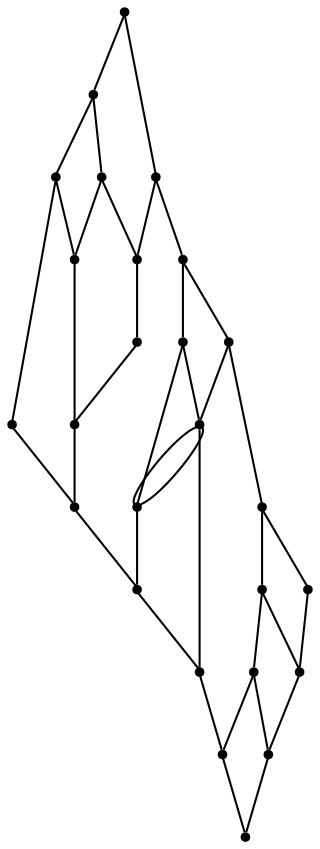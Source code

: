 graph {
  node [shape=point,comment="{\"directed\":false,\"doi\":\"10.1007/978-3-030-04414-5_35\",\"figure\":\"4 (1)\"}"]

  v0 [pos="1403.889188829887,321.7484610181027"]
  v1 [pos="1403.8933856654548,339.35918464267877"]
  v2 [pos="1403.8933856654548,378.2567604418466"]
  v3 [pos="1215.0591856403948,284.9263857356531"]
  v4 [pos="1266.2631231074542,322.4359705642657"]
  v5 [pos="1215.0591856403948,322.5611110365972"]
  v6 [pos="1403.8891888298872,221.01266994619198"]
  v7 [pos="1403.889188829887,257.83067561978527"]
  v8 [pos="1403.8891888298872,284.9263857356531"]
  v9 [pos="1355.7065914413254,257.96827926923925"]
  v10 [pos="1355.7065914413254,221.01266994619198"]
  v11 [pos="1316.6378676077334,258.6473952471361"]
  v12 [pos="1316.6378676077334,221.01266994619198"]
  v13 [pos="1168.1767170400844,359.80820609397773"]
  v14 [pos="1168.1767170400844,339.35918464267877"]
  v15 [pos="1168.0996478778347,378.2567604418466"]
  v16 [pos="1090.0403185817927,359.80820609397773"]
  v17 [pos="1090.0403185817927,339.35918464267877"]
  v18 [pos="1089.962200210651,378.2567604418466"]
  v19 [pos="1010.6026467437313,221.01266994619198"]
  v20 [pos="1010.6026467437313,257.83067561978527"]
  v21 [pos="1129.1090424153847,339.35918464267877"]
  v22 [pos="1010.6015975348392,339.35918464267877"]
  v23 [pos="1010.6015975348392,284.9263857356531"]
  v24 [pos="1010.6015975348392,321.7484610181027"]
  v25 [pos="1010.6015975348392,378.2567604418466"]

  v25 -- v18 [id="-2",pos="1010.6015975348392,378.2567604418466 1089.962200210651,378.2567604418466 1089.962200210651,378.2567604418466 1089.962200210651,378.2567604418466"]
  v24 -- v5 [id="-3",pos="1010.6015975348392,321.7484610181027 1215.0591856403948,322.5611110365972 1215.0591856403948,322.5611110365972 1215.0591856403948,322.5611110365972"]
  v5 -- v4 [id="-4",pos="1215.0591856403948,322.5611110365972 1266.2631231074542,322.4359705642657 1266.2631231074542,322.4359705642657 1266.2631231074542,322.4359705642657"]
  v4 -- v0 [id="-5",pos="1266.2631231074542,322.4359705642657 1403.889188829887,321.7484610181027 1403.889188829887,321.7484610181027 1403.889188829887,321.7484610181027"]
  v23 -- v3 [id="-6",pos="1010.6015975348392,284.9263857356531 1215.0591856403948,284.9263857356531 1215.0591856403948,284.9263857356531 1215.0591856403948,284.9263857356531"]
  v3 -- v8 [id="-7",pos="1215.0591856403948,284.9263857356531 1403.8891888298872,284.9263857356531 1403.8891888298872,284.9263857356531 1403.8891888298872,284.9263857356531"]
  v25 -- v22 [id="-9",pos="1010.6015975348392,378.2567604418466 1010.6015975348392,339.35918464267877 1010.6015975348392,339.35918464267877 1010.6015975348392,339.35918464267877"]
  v22 -- v24 [id="-10",pos="1010.6015975348392,339.35918464267877 1010.6015975348392,321.7484610181027 1010.6015975348392,321.7484610181027 1010.6015975348392,321.7484610181027"]
  v24 -- v23 [id="-11",pos="1010.6015975348392,321.7484610181027 1010.6015975348392,284.9263857356531 1010.6015975348392,284.9263857356531 1010.6015975348392,284.9263857356531"]
  v23 -- v20 [id="-12",pos="1010.6015975348392,284.9263857356531 1010.6026467437313,257.83067561978527 1010.6026467437313,257.83067561978527 1010.6026467437313,257.83067561978527"]
  v20 -- v19 [id="-13",pos="1010.6026467437313,257.83067561978527 1010.6026467437313,221.01266994619198 1010.6026467437313,221.01266994619198 1010.6026467437313,221.01266994619198"]
  v22 -- v17 [id="-15",pos="1010.6015975348392,339.35918464267877 1090.0403185817927,339.35918464267877 1090.0403185817927,339.35918464267877 1090.0403185817927,339.35918464267877"]
  v17 -- v21 [id="-16",pos="1090.0403185817927,339.35918464267877 1129.1090424153847,339.35918464267877 1129.1090424153847,339.35918464267877 1129.1090424153847,339.35918464267877"]
  v21 -- v14 [id="-17",pos="1129.1090424153847,339.35918464267877 1168.1767170400844,339.35918464267877 1168.1767170400844,339.35918464267877 1168.1767170400844,339.35918464267877"]
  v14 -- v1 [id="-18",pos="1168.1767170400844,339.35918464267877 1403.8933856654548,339.35918464267877 1403.8933856654548,339.35918464267877 1403.8933856654548,339.35918464267877"]
  v20 -- v11 [id="-19",pos="1010.6026467437313,257.83067561978527 1316.6378676077334,258.6473952471361 1316.6378676077334,258.6473952471361 1316.6378676077334,258.6473952471361"]
  v11 -- v9 [id="-20",pos="1316.6378676077334,258.6473952471361 1355.7065914413254,257.96827926923925 1355.7065914413254,257.96827926923925 1355.7065914413254,257.96827926923925"]
  v9 -- v7 [id="-21",pos="1355.7065914413254,257.96827926923925 1403.889188829887,257.83067561978527 1403.889188829887,257.83067561978527 1403.889188829887,257.83067561978527"]
  v19 -- v12 [id="-22",pos="1010.6026467437313,221.01266994619198 1316.6378676077334,221.01266994619198 1316.6378676077334,221.01266994619198 1316.6378676077334,221.01266994619198"]
  v12 -- v10 [id="-23",pos="1316.6378676077334,221.01266994619198 1355.7065914413254,221.01266994619198 1355.7065914413254,221.01266994619198 1355.7065914413254,221.01266994619198"]
  v10 -- v6 [id="-24",pos="1355.7065914413254,221.01266994619198 1403.8891888298872,221.01266994619198 1403.8891888298872,221.01266994619198 1403.8891888298872,221.01266994619198"]
  v3 -- v4 [id="-29",pos="1215.0591856403948,284.9263857356531 1440.896121808042,414.7621692851646 1440.896121808042,414.7621692851646 1440.896121808042,414.7621692851646 1438.8124565369171,418.3710380106842 1438.8124565369171,418.3710380106842 1438.8124565369171,418.3710380106842 1266.2631231074542,322.4359705642657 1266.2631231074542,322.4359705642657 1266.2631231074542,322.4359705642657"]
  v16 -- v13 [id="-31",pos="1090.0403185817927,359.80820609397773 1168.1767170400844,359.80820609397773 1168.1767170400844,359.80820609397773 1168.1767170400844,359.80820609397773"]
  v18 -- v15 [id="-33",pos="1089.962200210651,378.2567604418466 1168.0996478778347,378.2567604418466 1168.0996478778347,378.2567604418466 1168.0996478778347,378.2567604418466"]
  v15 -- v2 [id="-34",pos="1168.0996478778347,378.2567604418466 1403.8933856654548,378.2567604418466 1403.8933856654548,378.2567604418466 1403.8933856654548,378.2567604418466"]
  v18 -- v16 [id="-36",pos="1089.962200210651,378.2567604418466 1090.0403185817927,359.80820609397773 1090.0403185817927,359.80820609397773 1090.0403185817927,359.80820609397773"]
  v13 -- v14 [id="-37",pos="1168.1767170400844,359.80820609397773 1168.1767170400844,339.35918464267877 1168.1767170400844,339.35918464267877 1168.1767170400844,339.35918464267877"]
  v4 -- v3 [id="-39",pos="1266.2631231074542,322.4359705642657 1215.0591856403948,284.9263857356531 1215.0591856403948,284.9263857356531 1215.0591856403948,284.9263857356531"]
  v16 -- v17 [id="-40",pos="1090.0403185817927,359.80820609397773 1090.0403185817927,339.35918464267877 1090.0403185817927,339.35918464267877 1090.0403185817927,339.35918464267877"]
  v5 -- v3 [id="-41",pos="1215.0591856403948,322.5611110365972 1215.0591856403948,284.9263857356531 1215.0591856403948,284.9263857356531 1215.0591856403948,284.9263857356531"]
  v15 -- v13 [id="-42",pos="1168.0996478778347,378.2567604418466 1168.1767170400844,359.80820609397773 1168.1767170400844,359.80820609397773 1168.1767170400844,359.80820609397773"]
  v11 -- v12 [id="-43",pos="1316.6378676077334,258.6473952471361 1316.6378676077334,221.01266994619198 1316.6378676077334,221.01266994619198 1316.6378676077334,221.01266994619198"]
  v9 -- v10 [id="-45",pos="1355.7065914413254,257.96827926923925 1355.7065914413254,221.01266994619198 1355.7065914413254,221.01266994619198 1355.7065914413254,221.01266994619198"]
  v7 -- v6 [id="-46",pos="1403.889188829887,257.83067561978527 1403.8891888298872,221.01266994619198 1403.8891888298872,221.01266994619198 1403.8891888298872,221.01266994619198"]
  v2 -- v1 [id="-48",pos="1403.8933856654548,378.2567604418466 1403.8933856654548,339.35918464267877 1403.8933856654548,339.35918464267877 1403.8933856654548,339.35918464267877"]
  v1 -- v0 [id="-49",pos="1403.8933856654548,339.35918464267877 1403.889188829887,321.7484610181027 1403.889188829887,321.7484610181027 1403.889188829887,321.7484610181027"]
  v0 -- v8 [id="-50",pos="1403.889188829887,321.7484610181027 1403.8891888298872,284.9263857356531 1403.8891888298872,284.9263857356531 1403.8891888298872,284.9263857356531"]
  v8 -- v7 [id="-51",pos="1403.8891888298872,284.9263857356531 1403.889188829887,257.83067561978527 1403.889188829887,257.83067561978527 1403.889188829887,257.83067561978527"]
}